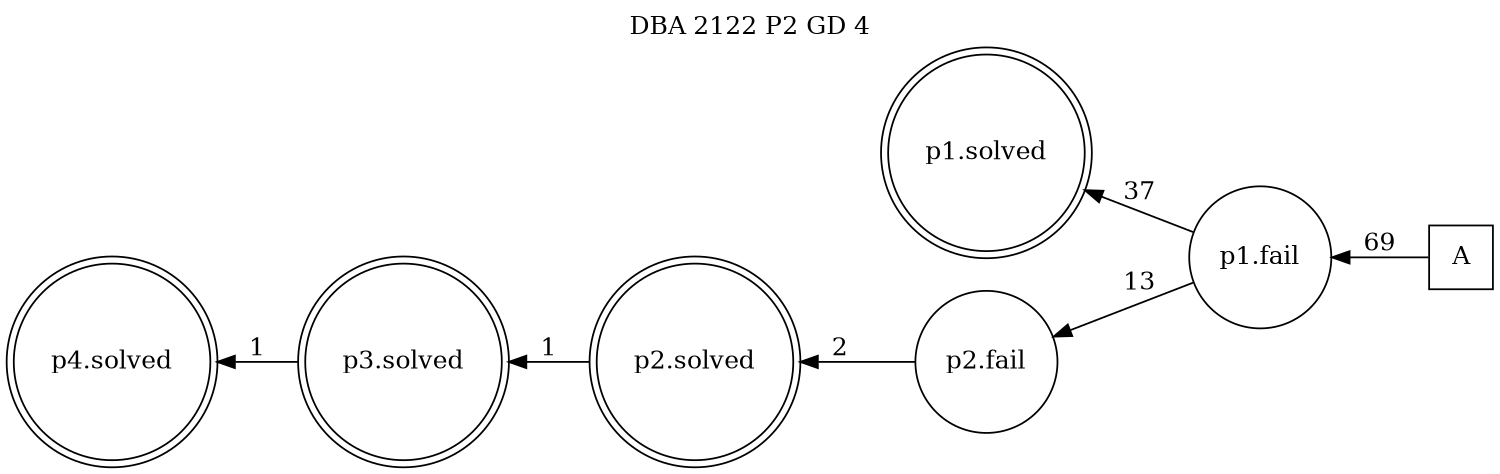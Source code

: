 digraph DBA_2122_P2_GD_4_GOOD {
labelloc="tl"
label= " DBA 2122 P2 GD 4 "
rankdir="RL";
graph [ size=" 10 , 10 !"]

"A" [shape="square" label="A"]
"p1.fail" [shape="circle" label="p1.fail"]
"p1.solved" [shape="doublecircle" label="p1.solved"]
"p2.fail" [shape="circle" label="p2.fail"]
"p2.solved" [shape="doublecircle" label="p2.solved"]
"p3.solved" [shape="doublecircle" label="p3.solved"]
"p4.solved" [shape="doublecircle" label="p4.solved"]
"A" -> "p1.fail" [ label=69]
"p1.fail" -> "p1.solved" [ label=37]
"p1.fail" -> "p2.fail" [ label=13]
"p2.fail" -> "p2.solved" [ label=2]
"p2.solved" -> "p3.solved" [ label=1]
"p3.solved" -> "p4.solved" [ label=1]
}
